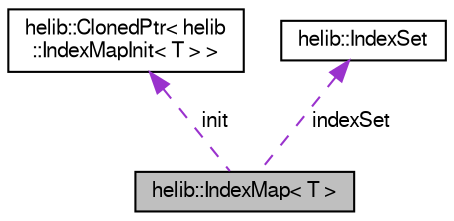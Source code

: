 digraph "helib::IndexMap&lt; T &gt;"
{
  edge [fontname="FreeSans",fontsize="10",labelfontname="FreeSans",labelfontsize="10"];
  node [fontname="FreeSans",fontsize="10",shape=record];
  Node1 [label="helib::IndexMap\< T \>",height=0.2,width=0.4,color="black", fillcolor="grey75", style="filled", fontcolor="black"];
  Node2 -> Node1 [dir="back",color="darkorchid3",fontsize="10",style="dashed",label=" init" ];
  Node2 [label="helib::ClonedPtr\< helib\l::IndexMapInit\< T \> \>",height=0.2,width=0.4,color="black", fillcolor="white", style="filled",URL="$classhelib_1_1_cloned_ptr.html"];
  Node3 -> Node1 [dir="back",color="darkorchid3",fontsize="10",style="dashed",label=" indexSet" ];
  Node3 [label="helib::IndexSet",height=0.2,width=0.4,color="black", fillcolor="white", style="filled",URL="$classhelib_1_1_index_set.html",tooltip="A dynamic set of non-negative integers. "];
}
